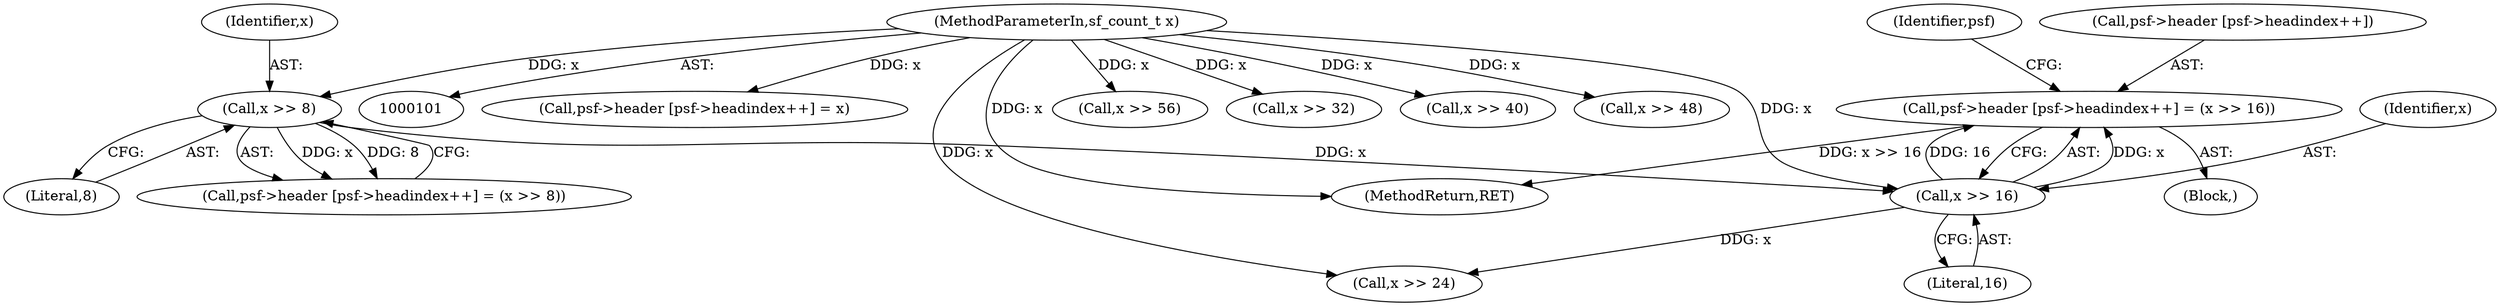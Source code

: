 digraph "1_libsndfile_708e996c87c5fae77b104ccfeb8f6db784c32074_8@array" {
"1000139" [label="(Call,psf->header [psf->headindex++] = (x >> 16))"];
"1000148" [label="(Call,x >> 16)"];
"1000136" [label="(Call,x >> 8)"];
"1000103" [label="(MethodParameterIn,sf_count_t x)"];
"1000149" [label="(Identifier,x)"];
"1000116" [label="(Block,)"];
"1000117" [label="(Call,psf->header [psf->headindex++] = x)"];
"1000154" [label="(Identifier,psf)"];
"1000208" [label="(Call,x >> 56)"];
"1000103" [label="(MethodParameterIn,sf_count_t x)"];
"1000137" [label="(Identifier,x)"];
"1000160" [label="(Call,x >> 24)"];
"1000140" [label="(Call,psf->header [psf->headindex++])"];
"1000172" [label="(Call,x >> 32)"];
"1000184" [label="(Call,x >> 40)"];
"1000150" [label="(Literal,16)"];
"1000139" [label="(Call,psf->header [psf->headindex++] = (x >> 16))"];
"1000211" [label="(MethodReturn,RET)"];
"1000138" [label="(Literal,8)"];
"1000196" [label="(Call,x >> 48)"];
"1000127" [label="(Call,psf->header [psf->headindex++] = (x >> 8))"];
"1000148" [label="(Call,x >> 16)"];
"1000136" [label="(Call,x >> 8)"];
"1000139" -> "1000116"  [label="AST: "];
"1000139" -> "1000148"  [label="CFG: "];
"1000140" -> "1000139"  [label="AST: "];
"1000148" -> "1000139"  [label="AST: "];
"1000154" -> "1000139"  [label="CFG: "];
"1000139" -> "1000211"  [label="DDG: x >> 16"];
"1000148" -> "1000139"  [label="DDG: x"];
"1000148" -> "1000139"  [label="DDG: 16"];
"1000148" -> "1000150"  [label="CFG: "];
"1000149" -> "1000148"  [label="AST: "];
"1000150" -> "1000148"  [label="AST: "];
"1000136" -> "1000148"  [label="DDG: x"];
"1000103" -> "1000148"  [label="DDG: x"];
"1000148" -> "1000160"  [label="DDG: x"];
"1000136" -> "1000127"  [label="AST: "];
"1000136" -> "1000138"  [label="CFG: "];
"1000137" -> "1000136"  [label="AST: "];
"1000138" -> "1000136"  [label="AST: "];
"1000127" -> "1000136"  [label="CFG: "];
"1000136" -> "1000127"  [label="DDG: x"];
"1000136" -> "1000127"  [label="DDG: 8"];
"1000103" -> "1000136"  [label="DDG: x"];
"1000103" -> "1000101"  [label="AST: "];
"1000103" -> "1000211"  [label="DDG: x"];
"1000103" -> "1000117"  [label="DDG: x"];
"1000103" -> "1000160"  [label="DDG: x"];
"1000103" -> "1000172"  [label="DDG: x"];
"1000103" -> "1000184"  [label="DDG: x"];
"1000103" -> "1000196"  [label="DDG: x"];
"1000103" -> "1000208"  [label="DDG: x"];
}
